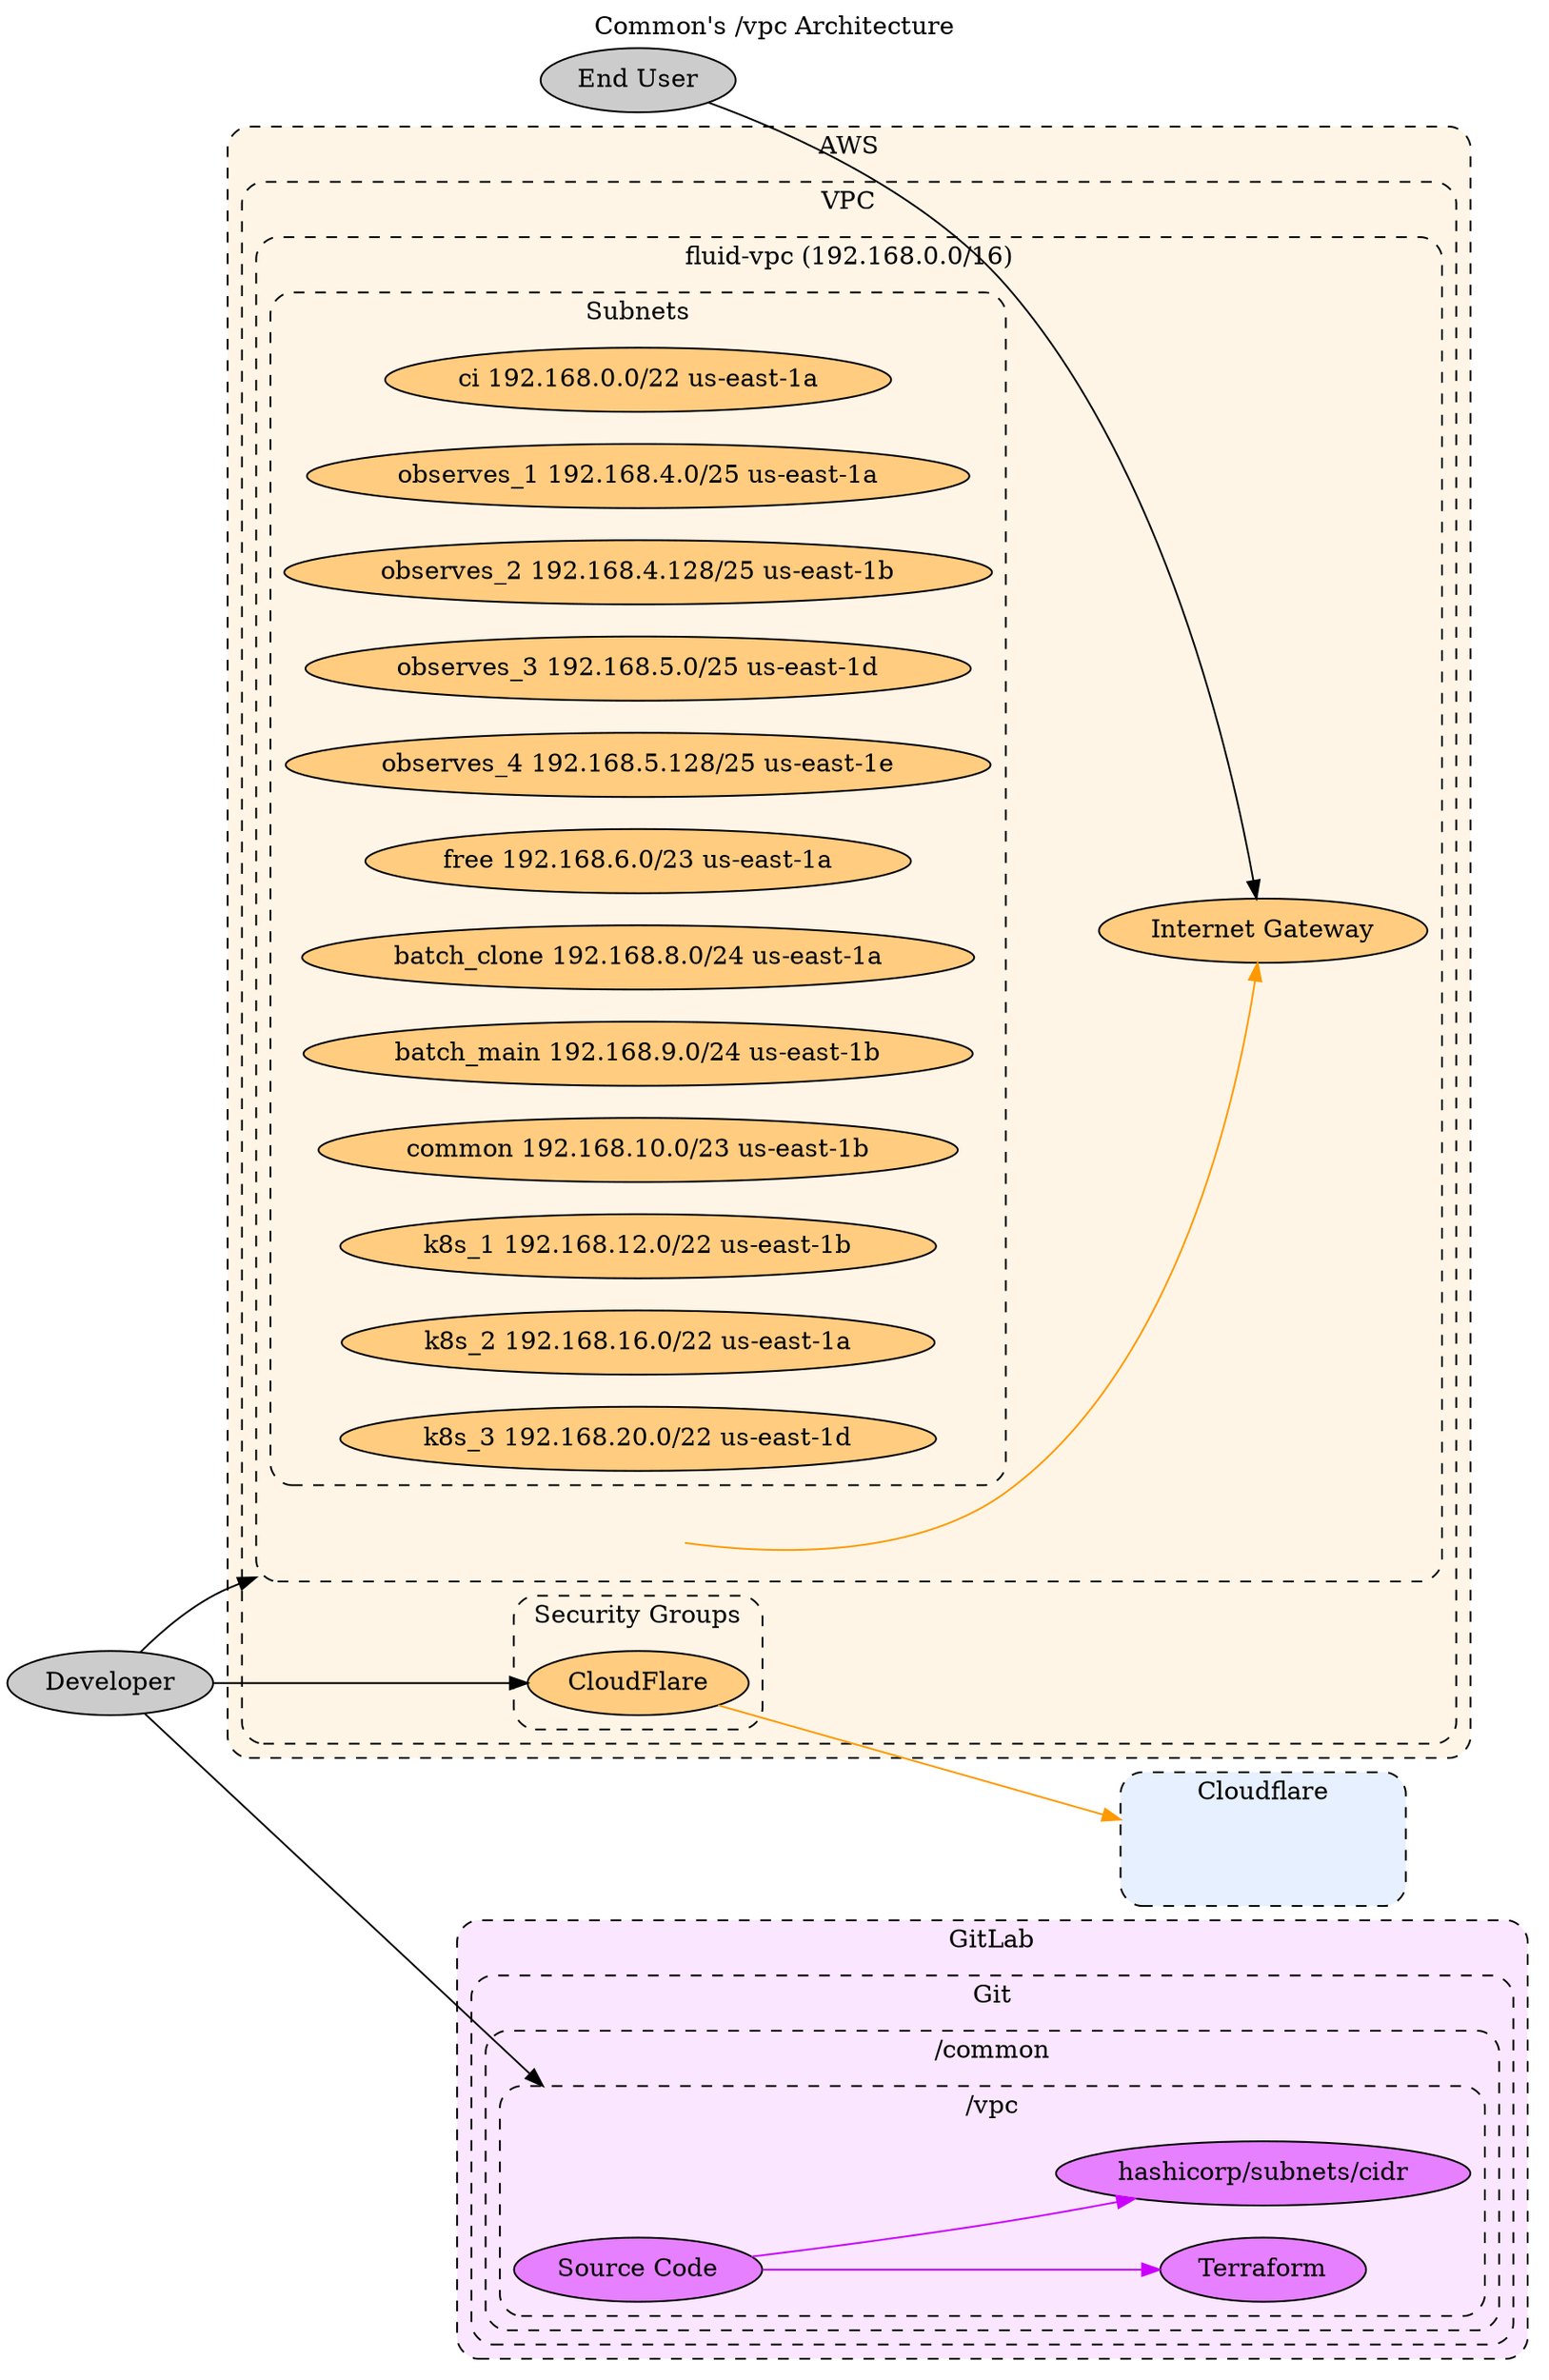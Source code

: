 // SPDX-FileCopyrightText: 2022 Fluid Attacks <development@fluidattacks.com>
//
// SPDX-License-Identifier: MPL-2.0

digraph common {
  label="Common's /vpc Architecture"
  labelloc="t"
  compound="true"
  concentrate="true"
  rankdir="LR"
  scale="scalexy"

  node[style="filled"]
  graph[style="dashed,rounded"]

  subgraph cluster_aws {
    label="AWS"
    bgcolor="0.1 0.1 1.0"
    node[fillcolor="0.1 0.5 1.0"]

    subgraph cluster_aws_vpc {
      label="VPC"

      subgraph cluster_aws_security_groups {
        label="Security Groups"

        aws_security_groups_cloudflare[label="CloudFlare"]
      }

      subgraph cluster_aws_vpc_fluid_vpc {
        label="fluid-vpc (192.168.0.0/16)"

        cluster_aws_vpc_fluid_vpc[label="" style="invis"]

        aws_vpc_fluid_vpc_internet_gateway[label="Internet Gateway"]

        subgraph cluster_aws_vpc_fluid_vpc_subnets {
          label="Subnets"

          cluster_aws_vpc_fluid_vpc_subnets_ci[label="ci 192.168.0.0/22 us-east-1a"]
          cluster_aws_vpc_fluid_vpc_subnets_observes_1[label="observes_1 192.168.4.0/25 us-east-1a"]
          cluster_aws_vpc_fluid_vpc_subnets_observes_2[label="observes_2 192.168.4.128/25 us-east-1b"]
          cluster_aws_vpc_fluid_vpc_subnets_observes_3[label="observes_3 192.168.5.0/25 us-east-1d"]
          cluster_aws_vpc_fluid_vpc_subnets_observes_4[label="observes_4 192.168.5.128/25 us-east-1e"]
          cluster_aws_vpc_fluid_vpc_subnets_free[label="free 192.168.6.0/23 us-east-1a"]
          cluster_aws_vpc_fluid_vpc_subnets_batch_clone[label="batch_clone 192.168.8.0/24 us-east-1a"]
          cluster_aws_vpc_fluid_vpc_subnets_batch_main[label="batch_main 192.168.9.0/24 us-east-1b"]
          cluster_aws_vpc_fluid_vpc_subnets_common[label="common 192.168.10.0/23 us-east-1b"]
          cluster_aws_vpc_fluid_vpc_subnets_k8s_1[label="k8s_1 192.168.12.0/22 us-east-1b"]
          cluster_aws_vpc_fluid_vpc_subnets_k8s_2[label="k8s_2 192.168.16.0/22 us-east-1a"]
          cluster_aws_vpc_fluid_vpc_subnets_k8s_3[label="k8s_3 192.168.20.0/22 us-east-1d"]
        }
      }
    }
  }

  subgraph cluster_cloudflare {
    label="Cloudflare"
    bgcolor="0.6 0.1 1.0"
    node[fillcolor="0.6 0.5 1.0"]

    cluster_cloudflare[label="" style="invis" width="2.0"]
  }

  subgraph cluster_gitlab {
    label="GitLab"
    bgcolor="0.8 0.1 1.0"
    node[fillcolor="0.8 0.5 1.0"]

    subgraph cluster_gitlab_git {
      label="Git"

      subgraph cluster_gitlab_git_common {
        label="/common"

        subgraph cluster_gitlab_git_common_vpc {
          label="/vpc"

          cluster_gitlab_git_common_vpc[label="" style="invis"]
          gitlab_git_common_vpc[label="Source Code"]
          gitlab_git_common_vpc_terraform[label="Terraform"]
          gitlab_git_common_vpc_terraform_hashicorp_subnets_cidr[label="hashicorp/subnets/cidr"]
        }
      }
    }
  }

  edge[color="0.1 1.0 1.0"]
  cluster_aws_vpc_fluid_vpc -> aws_vpc_fluid_vpc_internet_gateway[ltail="cluster_aws_vpc_fluid_vpc"]
  aws_security_groups_cloudflare -> cluster_cloudflare[lhead="cluster_cloudflare"]

  edge[color="0.6 1.0 1.0"]

  edge[color="0.8 1.0 1.0"]
  gitlab_git_common_vpc -> gitlab_git_common_vpc_terraform[]
  gitlab_git_common_vpc -> gitlab_git_common_vpc_terraform_hashicorp_subnets_cidr[]

  node[fillcolor="0.0 0.0 0.8"]
  developer[label="Developer"]
  end_user[label="End User"]

  edge[color="0.0 0.0 0.0"]
  end_user -> aws_vpc_fluid_vpc_internet_gateway[]
  developer -> aws_security_groups_cloudflare[]
  developer -> cluster_aws_vpc_fluid_vpc[lhead="cluster_aws_vpc_fluid_vpc"]
  developer -> cluster_gitlab_git_common_vpc[lhead="cluster_gitlab_git_common_vpc"]
}
